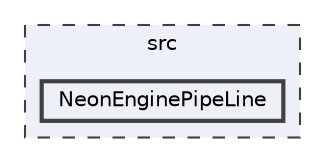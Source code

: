 digraph "src/NeonEnginePipeLine"
{
 // LATEX_PDF_SIZE
  bgcolor="transparent";
  edge [fontname=Helvetica,fontsize=10,labelfontname=Helvetica,labelfontsize=10];
  node [fontname=Helvetica,fontsize=10,shape=box,height=0.2,width=0.4];
  compound=true
  subgraph clusterdir_68267d1309a1af8e8297ef4c3efbcdba {
    graph [ bgcolor="#edf0f7", pencolor="grey25", label="src", fontname=Helvetica,fontsize=10 style="filled,dashed", URL="dir_68267d1309a1af8e8297ef4c3efbcdba.html",tooltip=""]
  dir_df46f39a3181f3f68c5242f6d87dc7c3 [label="NeonEnginePipeLine", fillcolor="#edf0f7", color="grey25", style="filled,bold", URL="dir_df46f39a3181f3f68c5242f6d87dc7c3.html",tooltip=""];
  }
}
